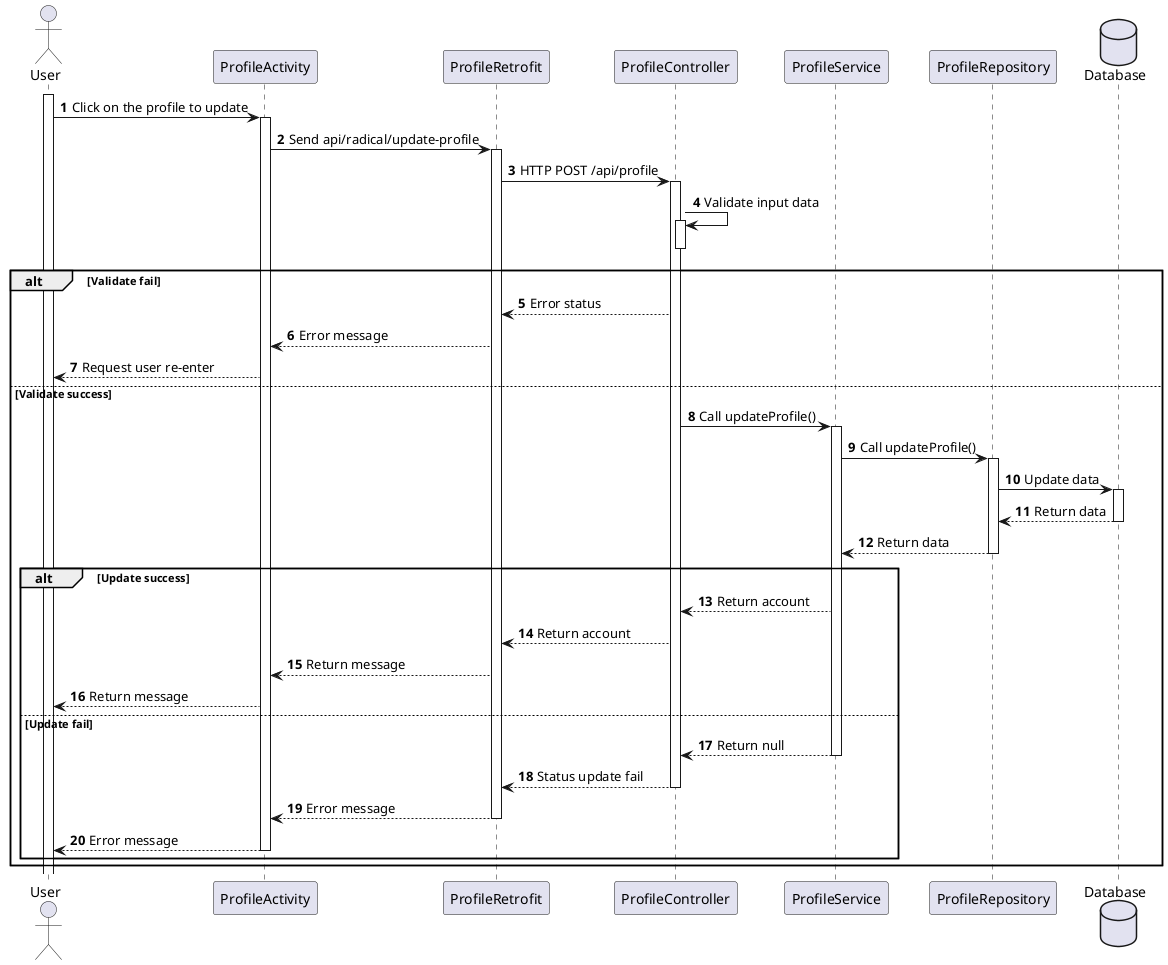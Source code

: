 @startuml
'https://plantuml.com/sequence-diagram

autonumber

actor User

participant "ProfileActivity" as Activity
participant "ProfileRetrofit" as Re
participant "ProfileController" as Controller
participant "ProfileService" as Service
participant "ProfileRepository" as Repository

database Database
activate User

User -> Activity++: Click on the profile to update

Activity -> Re++: Send api/radical/update-profile
Re -> Controller++: HTTP POST /api/profile

Controller -> Controller: Validate input data
activate Controller
deactivate Controller

alt Validate fail
Controller-->Re: Error status
Re-->Activity: Error message
Activity-->User: Request user re-enter
else Validate success
Controller -> Service++: Call updateProfile()
Service -> Repository++: Call updateProfile()
Repository -> Database++: Update data
Database --> Repository--: Return data
Repository --> Service--: Return data

    alt Update success

Service --> Controller: Return account
Controller --> Re: Return account
Re --> Activity: Return message
Activity --> User: Return message

    else Update fail

Service --> Controller--: Return null
Controller --> Re--: Status update fail
Re --> Activity--: Error message
Activity --> User--:  Error message
end

end



@enduml
